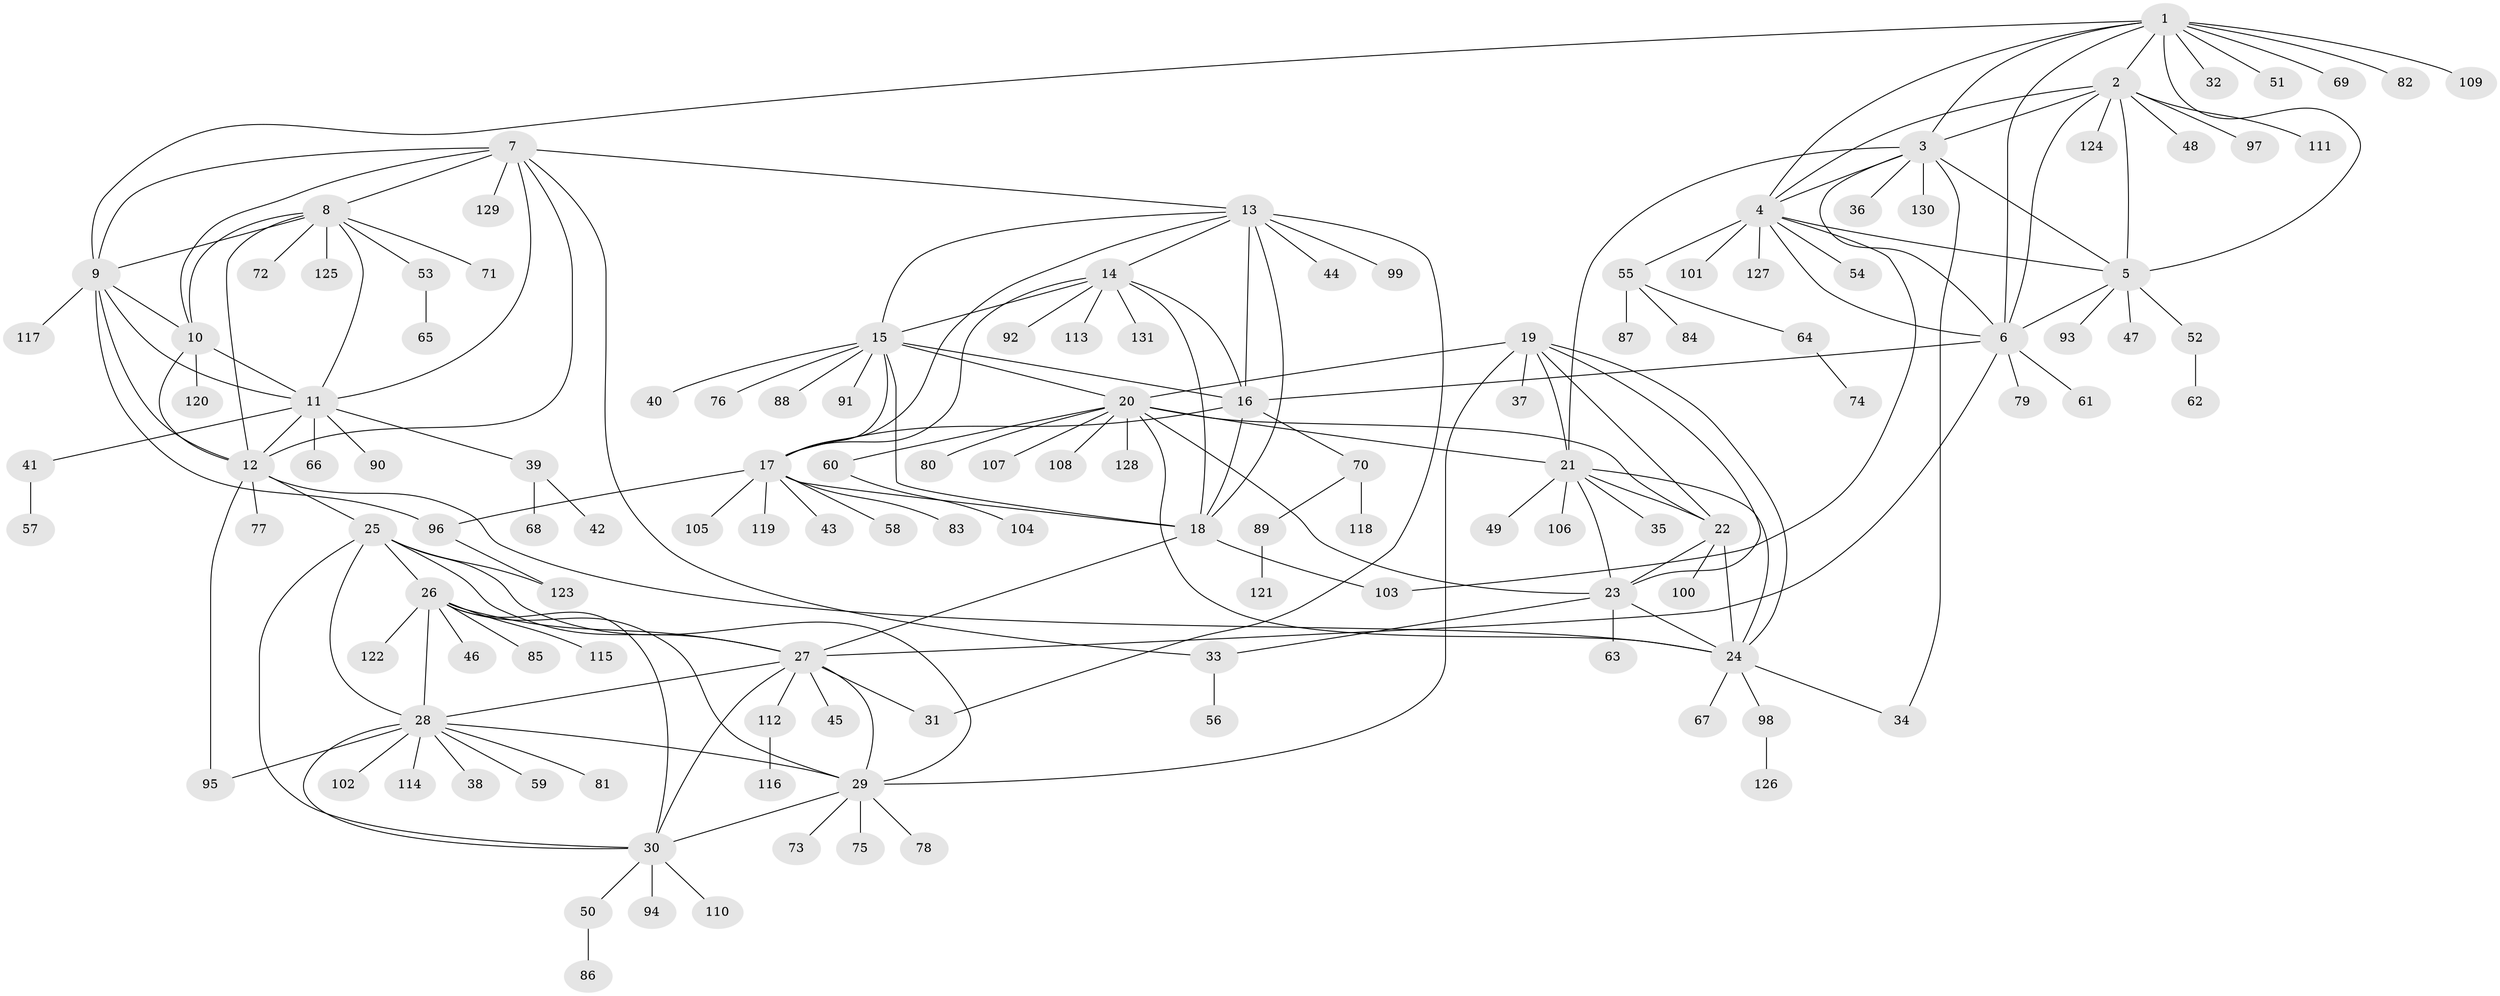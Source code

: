 // coarse degree distribution, {12: 0.030303030303030304, 6: 0.030303030303030304, 14: 0.010101010101010102, 7: 0.050505050505050504, 8: 0.030303030303030304, 9: 0.04040404040404041, 10: 0.010101010101010102, 4: 0.010101010101010102, 13: 0.010101010101010102, 2: 0.0707070707070707, 1: 0.6868686868686869, 3: 0.020202020202020204}
// Generated by graph-tools (version 1.1) at 2025/42/03/06/25 10:42:09]
// undirected, 131 vertices, 193 edges
graph export_dot {
graph [start="1"]
  node [color=gray90,style=filled];
  1;
  2;
  3;
  4;
  5;
  6;
  7;
  8;
  9;
  10;
  11;
  12;
  13;
  14;
  15;
  16;
  17;
  18;
  19;
  20;
  21;
  22;
  23;
  24;
  25;
  26;
  27;
  28;
  29;
  30;
  31;
  32;
  33;
  34;
  35;
  36;
  37;
  38;
  39;
  40;
  41;
  42;
  43;
  44;
  45;
  46;
  47;
  48;
  49;
  50;
  51;
  52;
  53;
  54;
  55;
  56;
  57;
  58;
  59;
  60;
  61;
  62;
  63;
  64;
  65;
  66;
  67;
  68;
  69;
  70;
  71;
  72;
  73;
  74;
  75;
  76;
  77;
  78;
  79;
  80;
  81;
  82;
  83;
  84;
  85;
  86;
  87;
  88;
  89;
  90;
  91;
  92;
  93;
  94;
  95;
  96;
  97;
  98;
  99;
  100;
  101;
  102;
  103;
  104;
  105;
  106;
  107;
  108;
  109;
  110;
  111;
  112;
  113;
  114;
  115;
  116;
  117;
  118;
  119;
  120;
  121;
  122;
  123;
  124;
  125;
  126;
  127;
  128;
  129;
  130;
  131;
  1 -- 2;
  1 -- 3;
  1 -- 4;
  1 -- 5;
  1 -- 6;
  1 -- 9;
  1 -- 32;
  1 -- 51;
  1 -- 69;
  1 -- 82;
  1 -- 109;
  2 -- 3;
  2 -- 4;
  2 -- 5;
  2 -- 6;
  2 -- 48;
  2 -- 97;
  2 -- 111;
  2 -- 124;
  3 -- 4;
  3 -- 5;
  3 -- 6;
  3 -- 21;
  3 -- 34;
  3 -- 36;
  3 -- 130;
  4 -- 5;
  4 -- 6;
  4 -- 54;
  4 -- 55;
  4 -- 101;
  4 -- 103;
  4 -- 127;
  5 -- 6;
  5 -- 47;
  5 -- 52;
  5 -- 93;
  6 -- 16;
  6 -- 27;
  6 -- 61;
  6 -- 79;
  7 -- 8;
  7 -- 9;
  7 -- 10;
  7 -- 11;
  7 -- 12;
  7 -- 13;
  7 -- 33;
  7 -- 129;
  8 -- 9;
  8 -- 10;
  8 -- 11;
  8 -- 12;
  8 -- 53;
  8 -- 71;
  8 -- 72;
  8 -- 125;
  9 -- 10;
  9 -- 11;
  9 -- 12;
  9 -- 96;
  9 -- 117;
  10 -- 11;
  10 -- 12;
  10 -- 120;
  11 -- 12;
  11 -- 39;
  11 -- 41;
  11 -- 66;
  11 -- 90;
  12 -- 24;
  12 -- 25;
  12 -- 77;
  12 -- 95;
  13 -- 14;
  13 -- 15;
  13 -- 16;
  13 -- 17;
  13 -- 18;
  13 -- 31;
  13 -- 44;
  13 -- 99;
  14 -- 15;
  14 -- 16;
  14 -- 17;
  14 -- 18;
  14 -- 92;
  14 -- 113;
  14 -- 131;
  15 -- 16;
  15 -- 17;
  15 -- 18;
  15 -- 20;
  15 -- 40;
  15 -- 76;
  15 -- 88;
  15 -- 91;
  16 -- 17;
  16 -- 18;
  16 -- 70;
  17 -- 18;
  17 -- 43;
  17 -- 58;
  17 -- 83;
  17 -- 96;
  17 -- 105;
  17 -- 119;
  18 -- 27;
  18 -- 103;
  19 -- 20;
  19 -- 21;
  19 -- 22;
  19 -- 23;
  19 -- 24;
  19 -- 29;
  19 -- 37;
  20 -- 21;
  20 -- 22;
  20 -- 23;
  20 -- 24;
  20 -- 60;
  20 -- 80;
  20 -- 107;
  20 -- 108;
  20 -- 128;
  21 -- 22;
  21 -- 23;
  21 -- 24;
  21 -- 35;
  21 -- 49;
  21 -- 106;
  22 -- 23;
  22 -- 24;
  22 -- 100;
  23 -- 24;
  23 -- 33;
  23 -- 63;
  24 -- 34;
  24 -- 67;
  24 -- 98;
  25 -- 26;
  25 -- 27;
  25 -- 28;
  25 -- 29;
  25 -- 30;
  25 -- 123;
  26 -- 27;
  26 -- 28;
  26 -- 29;
  26 -- 30;
  26 -- 46;
  26 -- 85;
  26 -- 115;
  26 -- 122;
  27 -- 28;
  27 -- 29;
  27 -- 30;
  27 -- 31;
  27 -- 45;
  27 -- 112;
  28 -- 29;
  28 -- 30;
  28 -- 38;
  28 -- 59;
  28 -- 81;
  28 -- 95;
  28 -- 102;
  28 -- 114;
  29 -- 30;
  29 -- 73;
  29 -- 75;
  29 -- 78;
  30 -- 50;
  30 -- 94;
  30 -- 110;
  33 -- 56;
  39 -- 42;
  39 -- 68;
  41 -- 57;
  50 -- 86;
  52 -- 62;
  53 -- 65;
  55 -- 64;
  55 -- 84;
  55 -- 87;
  60 -- 104;
  64 -- 74;
  70 -- 89;
  70 -- 118;
  89 -- 121;
  96 -- 123;
  98 -- 126;
  112 -- 116;
}
